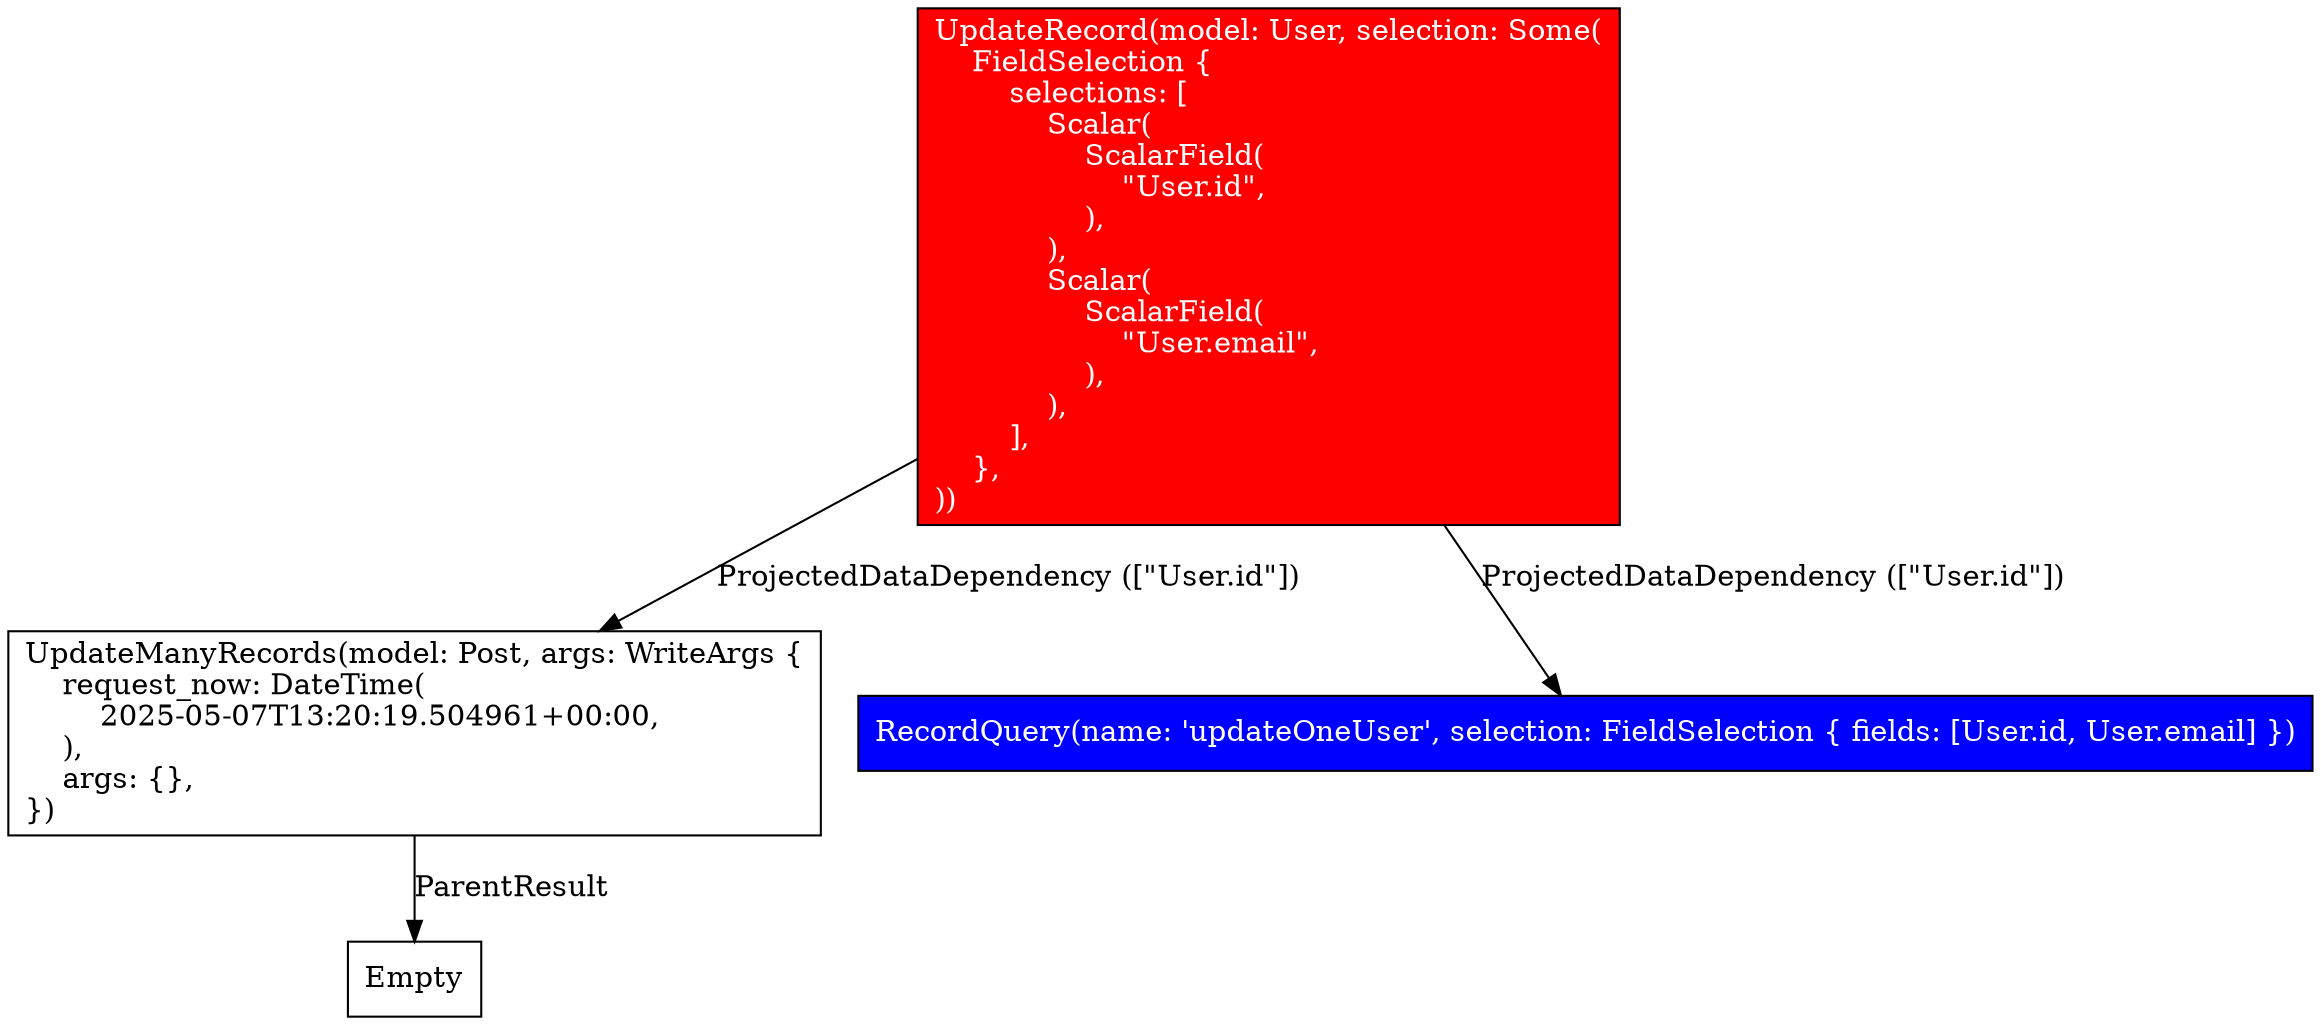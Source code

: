 digraph {
    0 [label="UpdateRecord(model: User, selection: Some(\l    FieldSelection {\l        selections: [\l            Scalar(\l                ScalarField(\l                    \"User.id\",\l                ),\l            ),\l            Scalar(\l                ScalarField(\l                    \"User.email\",\l                ),\l            ),\l        ],\l    },\l))\l", fillcolor=red, style=filled, shape=rectangle, fontcolor=white]
    1 [label="UpdateManyRecords(model: Post, args: WriteArgs {\l    request_now: DateTime(\l        2025-05-07T13:20:19.504961+00:00,\l    ),\l    args: {},\l})\l", shape=rectangle]
    2 [label="Empty\l", shape=rectangle]
    3 [label="RecordQuery(name: 'updateOneUser', selection: FieldSelection { fields: [User.id, User.email] })\l", fillcolor=blue, style=filled, shape=rectangle, fontcolor=white]
    0 -> 1 [label="ProjectedDataDependency ([\"User.id\"])"]
    1 -> 2 [label="ParentResult"]
    0 -> 3 [label="ProjectedDataDependency ([\"User.id\"])"]
}